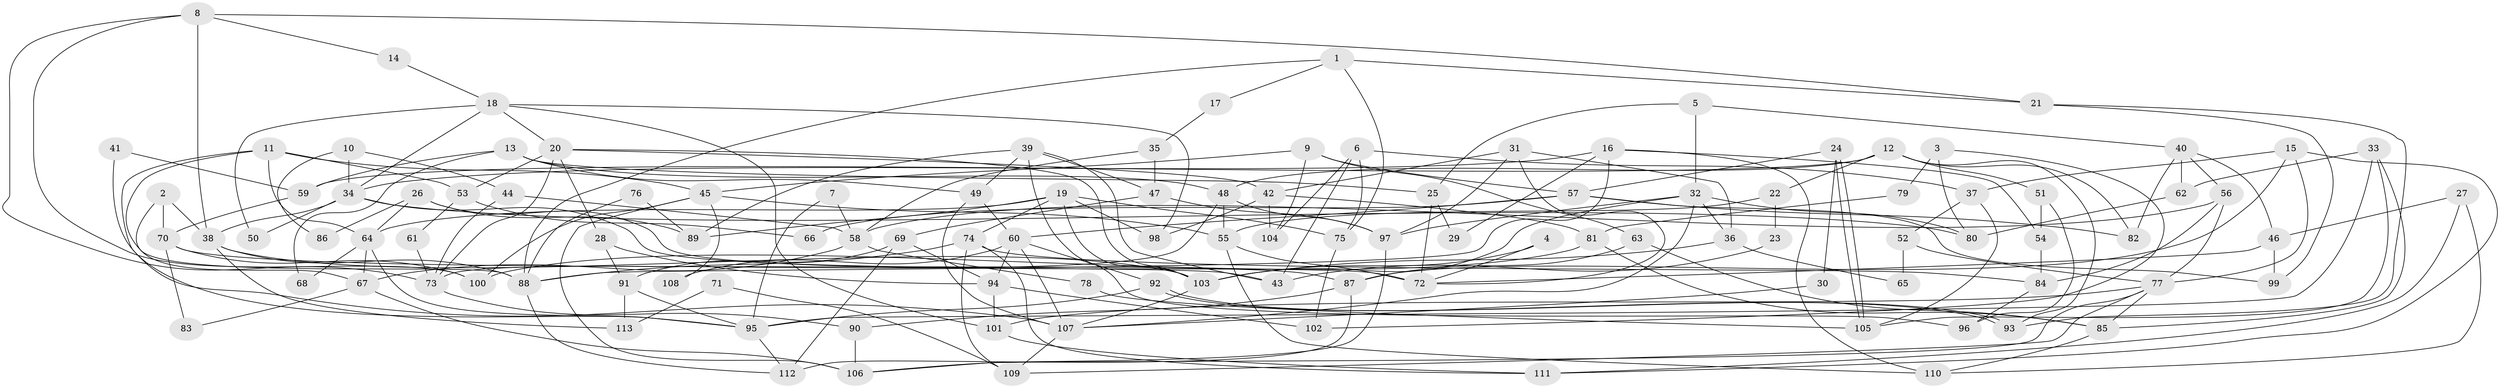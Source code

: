 // coarse degree distribution, {6: 0.12162162162162163, 3: 0.16216216216216217, 2: 0.13513513513513514, 5: 0.13513513513513514, 4: 0.21621621621621623, 8: 0.06756756756756757, 10: 0.02702702702702703, 7: 0.06756756756756757, 9: 0.05405405405405406, 11: 0.013513513513513514}
// Generated by graph-tools (version 1.1) at 2025/52/02/27/25 19:52:07]
// undirected, 113 vertices, 226 edges
graph export_dot {
graph [start="1"]
  node [color=gray90,style=filled];
  1;
  2;
  3;
  4;
  5;
  6;
  7;
  8;
  9;
  10;
  11;
  12;
  13;
  14;
  15;
  16;
  17;
  18;
  19;
  20;
  21;
  22;
  23;
  24;
  25;
  26;
  27;
  28;
  29;
  30;
  31;
  32;
  33;
  34;
  35;
  36;
  37;
  38;
  39;
  40;
  41;
  42;
  43;
  44;
  45;
  46;
  47;
  48;
  49;
  50;
  51;
  52;
  53;
  54;
  55;
  56;
  57;
  58;
  59;
  60;
  61;
  62;
  63;
  64;
  65;
  66;
  67;
  68;
  69;
  70;
  71;
  72;
  73;
  74;
  75;
  76;
  77;
  78;
  79;
  80;
  81;
  82;
  83;
  84;
  85;
  86;
  87;
  88;
  89;
  90;
  91;
  92;
  93;
  94;
  95;
  96;
  97;
  98;
  99;
  100;
  101;
  102;
  103;
  104;
  105;
  106;
  107;
  108;
  109;
  110;
  111;
  112;
  113;
  1 -- 21;
  1 -- 88;
  1 -- 17;
  1 -- 75;
  2 -- 70;
  2 -- 38;
  2 -- 67;
  3 -- 80;
  3 -- 102;
  3 -- 79;
  4 -- 103;
  4 -- 72;
  5 -- 25;
  5 -- 32;
  5 -- 40;
  6 -- 104;
  6 -- 75;
  6 -- 37;
  6 -- 43;
  7 -- 95;
  7 -- 58;
  8 -- 73;
  8 -- 100;
  8 -- 14;
  8 -- 21;
  8 -- 38;
  9 -- 63;
  9 -- 45;
  9 -- 57;
  9 -- 104;
  10 -- 34;
  10 -- 44;
  10 -- 86;
  11 -- 88;
  11 -- 95;
  11 -- 45;
  11 -- 53;
  11 -- 64;
  12 -- 59;
  12 -- 51;
  12 -- 22;
  12 -- 48;
  12 -- 82;
  12 -- 93;
  13 -- 48;
  13 -- 49;
  13 -- 25;
  13 -- 59;
  13 -- 68;
  14 -- 18;
  15 -- 77;
  15 -- 37;
  15 -- 87;
  15 -- 111;
  16 -- 88;
  16 -- 34;
  16 -- 29;
  16 -- 54;
  16 -- 110;
  17 -- 35;
  18 -- 20;
  18 -- 34;
  18 -- 50;
  18 -- 98;
  18 -- 101;
  19 -- 64;
  19 -- 89;
  19 -- 74;
  19 -- 75;
  19 -- 98;
  19 -- 103;
  20 -- 42;
  20 -- 103;
  20 -- 28;
  20 -- 53;
  20 -- 73;
  21 -- 93;
  21 -- 99;
  22 -- 55;
  22 -- 23;
  23 -- 43;
  24 -- 105;
  24 -- 105;
  24 -- 57;
  24 -- 30;
  25 -- 72;
  25 -- 29;
  26 -- 72;
  26 -- 64;
  26 -- 86;
  26 -- 89;
  27 -- 111;
  27 -- 46;
  27 -- 110;
  28 -- 91;
  28 -- 94;
  30 -- 107;
  31 -- 97;
  31 -- 36;
  31 -- 42;
  31 -- 72;
  32 -- 103;
  32 -- 97;
  32 -- 36;
  32 -- 80;
  32 -- 107;
  33 -- 85;
  33 -- 95;
  33 -- 62;
  33 -- 105;
  34 -- 80;
  34 -- 38;
  34 -- 43;
  34 -- 50;
  35 -- 47;
  35 -- 58;
  36 -- 103;
  36 -- 65;
  37 -- 105;
  37 -- 52;
  38 -- 103;
  38 -- 88;
  38 -- 113;
  39 -- 43;
  39 -- 47;
  39 -- 49;
  39 -- 89;
  39 -- 96;
  40 -- 82;
  40 -- 46;
  40 -- 56;
  40 -- 62;
  41 -- 107;
  41 -- 59;
  42 -- 98;
  42 -- 81;
  42 -- 104;
  44 -- 73;
  44 -- 58;
  45 -- 55;
  45 -- 100;
  45 -- 106;
  45 -- 108;
  46 -- 99;
  46 -- 72;
  47 -- 97;
  47 -- 69;
  48 -- 55;
  48 -- 73;
  48 -- 97;
  49 -- 107;
  49 -- 60;
  51 -- 96;
  51 -- 54;
  52 -- 77;
  52 -- 65;
  53 -- 61;
  53 -- 66;
  54 -- 84;
  55 -- 72;
  55 -- 110;
  56 -- 77;
  56 -- 58;
  56 -- 84;
  57 -- 60;
  57 -- 66;
  57 -- 82;
  57 -- 99;
  58 -- 67;
  58 -- 78;
  59 -- 70;
  60 -- 94;
  60 -- 92;
  60 -- 107;
  60 -- 108;
  61 -- 73;
  62 -- 80;
  63 -- 87;
  63 -- 85;
  64 -- 67;
  64 -- 68;
  64 -- 95;
  67 -- 106;
  67 -- 83;
  69 -- 94;
  69 -- 112;
  69 -- 91;
  70 -- 100;
  70 -- 87;
  70 -- 83;
  71 -- 109;
  71 -- 113;
  73 -- 90;
  74 -- 109;
  74 -- 84;
  74 -- 88;
  74 -- 111;
  75 -- 102;
  76 -- 88;
  76 -- 89;
  77 -- 106;
  77 -- 101;
  77 -- 85;
  77 -- 109;
  78 -- 105;
  79 -- 81;
  81 -- 85;
  81 -- 100;
  84 -- 96;
  85 -- 110;
  87 -- 112;
  87 -- 90;
  88 -- 112;
  90 -- 106;
  91 -- 95;
  91 -- 113;
  92 -- 93;
  92 -- 93;
  92 -- 95;
  94 -- 101;
  94 -- 102;
  95 -- 112;
  97 -- 106;
  101 -- 111;
  103 -- 107;
  107 -- 109;
}
